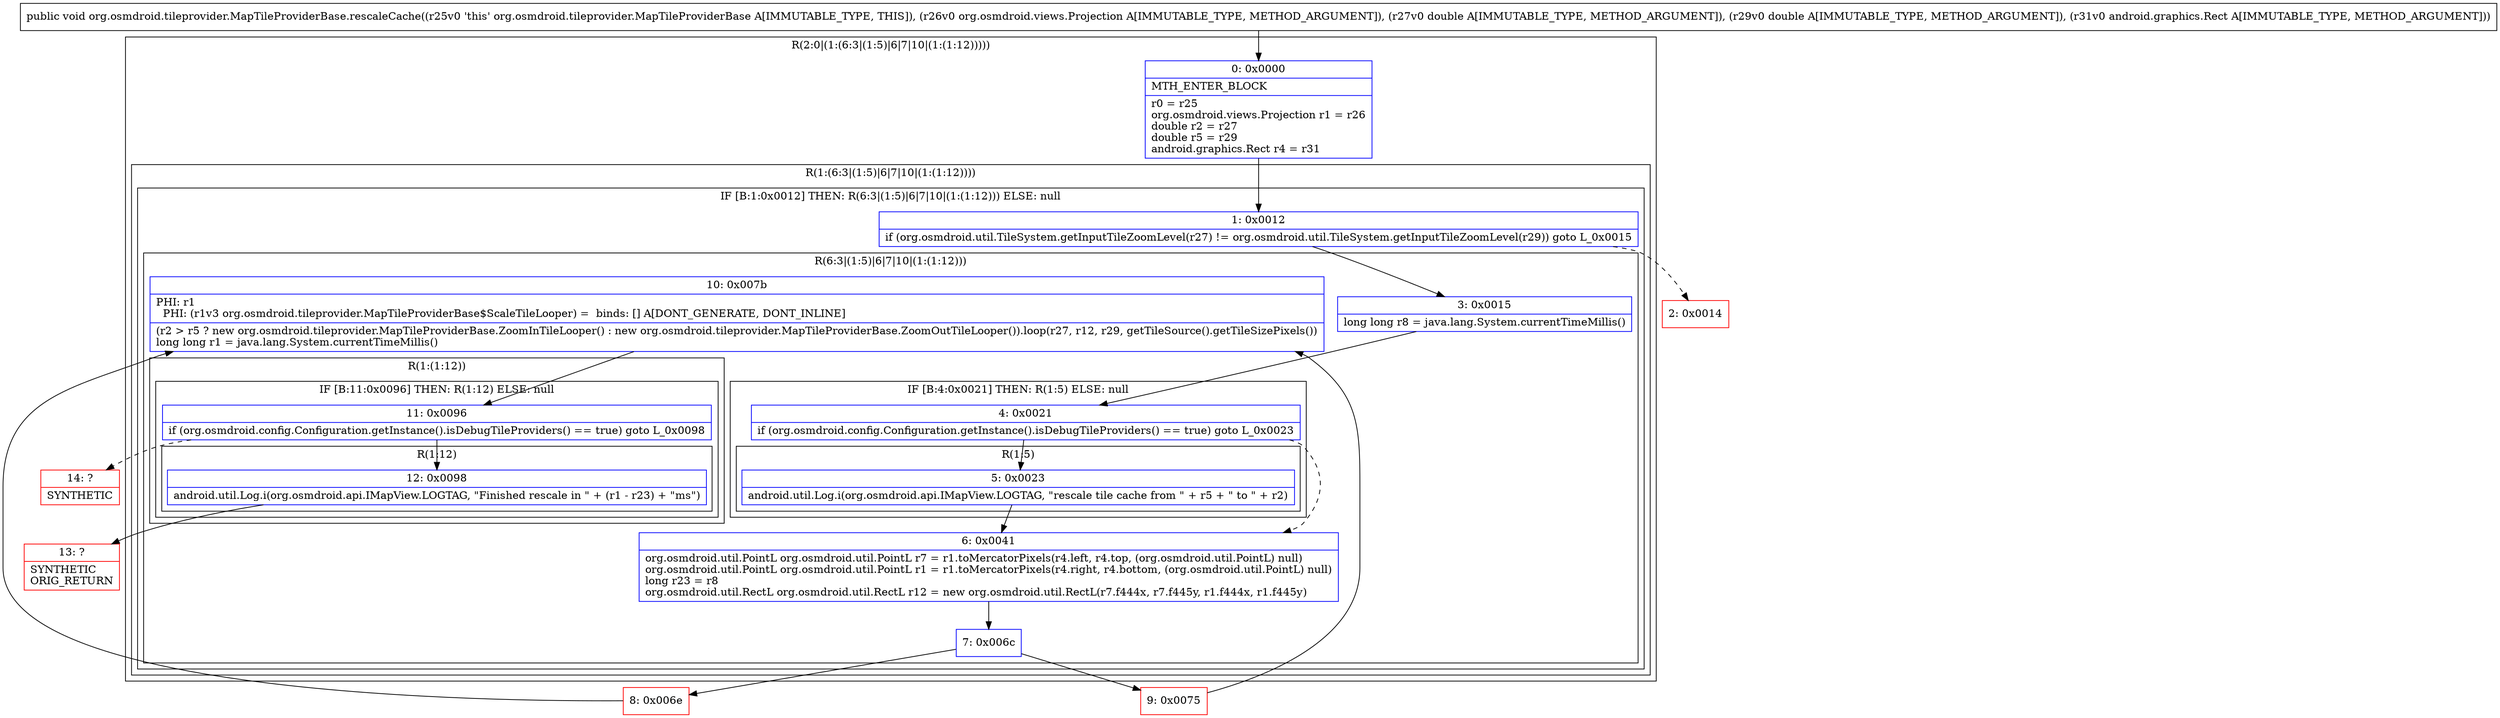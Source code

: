 digraph "CFG fororg.osmdroid.tileprovider.MapTileProviderBase.rescaleCache(Lorg\/osmdroid\/views\/Projection;DDLandroid\/graphics\/Rect;)V" {
subgraph cluster_Region_1878989585 {
label = "R(2:0|(1:(6:3|(1:5)|6|7|10|(1:(1:12)))))";
node [shape=record,color=blue];
Node_0 [shape=record,label="{0\:\ 0x0000|MTH_ENTER_BLOCK\l|r0 = r25\lorg.osmdroid.views.Projection r1 = r26\ldouble r2 = r27\ldouble r5 = r29\landroid.graphics.Rect r4 = r31\l}"];
subgraph cluster_Region_198175454 {
label = "R(1:(6:3|(1:5)|6|7|10|(1:(1:12))))";
node [shape=record,color=blue];
subgraph cluster_IfRegion_2745981 {
label = "IF [B:1:0x0012] THEN: R(6:3|(1:5)|6|7|10|(1:(1:12))) ELSE: null";
node [shape=record,color=blue];
Node_1 [shape=record,label="{1\:\ 0x0012|if (org.osmdroid.util.TileSystem.getInputTileZoomLevel(r27) != org.osmdroid.util.TileSystem.getInputTileZoomLevel(r29)) goto L_0x0015\l}"];
subgraph cluster_Region_1671647217 {
label = "R(6:3|(1:5)|6|7|10|(1:(1:12)))";
node [shape=record,color=blue];
Node_3 [shape=record,label="{3\:\ 0x0015|long long r8 = java.lang.System.currentTimeMillis()\l}"];
subgraph cluster_IfRegion_1630253554 {
label = "IF [B:4:0x0021] THEN: R(1:5) ELSE: null";
node [shape=record,color=blue];
Node_4 [shape=record,label="{4\:\ 0x0021|if (org.osmdroid.config.Configuration.getInstance().isDebugTileProviders() == true) goto L_0x0023\l}"];
subgraph cluster_Region_1781242678 {
label = "R(1:5)";
node [shape=record,color=blue];
Node_5 [shape=record,label="{5\:\ 0x0023|android.util.Log.i(org.osmdroid.api.IMapView.LOGTAG, \"rescale tile cache from \" + r5 + \" to \" + r2)\l}"];
}
}
Node_6 [shape=record,label="{6\:\ 0x0041|org.osmdroid.util.PointL org.osmdroid.util.PointL r7 = r1.toMercatorPixels(r4.left, r4.top, (org.osmdroid.util.PointL) null)\lorg.osmdroid.util.PointL org.osmdroid.util.PointL r1 = r1.toMercatorPixels(r4.right, r4.bottom, (org.osmdroid.util.PointL) null)\llong r23 = r8\lorg.osmdroid.util.RectL org.osmdroid.util.RectL r12 = new org.osmdroid.util.RectL(r7.f444x, r7.f445y, r1.f444x, r1.f445y)\l}"];
Node_7 [shape=record,label="{7\:\ 0x006c}"];
Node_10 [shape=record,label="{10\:\ 0x007b|PHI: r1 \l  PHI: (r1v3 org.osmdroid.tileprovider.MapTileProviderBase$ScaleTileLooper) =  binds: [] A[DONT_GENERATE, DONT_INLINE]\l|(r2 \> r5 ? new org.osmdroid.tileprovider.MapTileProviderBase.ZoomInTileLooper() : new org.osmdroid.tileprovider.MapTileProviderBase.ZoomOutTileLooper()).loop(r27, r12, r29, getTileSource().getTileSizePixels())\llong long r1 = java.lang.System.currentTimeMillis()\l}"];
subgraph cluster_Region_777609394 {
label = "R(1:(1:12))";
node [shape=record,color=blue];
subgraph cluster_IfRegion_1521809085 {
label = "IF [B:11:0x0096] THEN: R(1:12) ELSE: null";
node [shape=record,color=blue];
Node_11 [shape=record,label="{11\:\ 0x0096|if (org.osmdroid.config.Configuration.getInstance().isDebugTileProviders() == true) goto L_0x0098\l}"];
subgraph cluster_Region_1175217595 {
label = "R(1:12)";
node [shape=record,color=blue];
Node_12 [shape=record,label="{12\:\ 0x0098|android.util.Log.i(org.osmdroid.api.IMapView.LOGTAG, \"Finished rescale in \" + (r1 \- r23) + \"ms\")\l}"];
}
}
}
}
}
}
}
Node_2 [shape=record,color=red,label="{2\:\ 0x0014}"];
Node_8 [shape=record,color=red,label="{8\:\ 0x006e}"];
Node_9 [shape=record,color=red,label="{9\:\ 0x0075}"];
Node_13 [shape=record,color=red,label="{13\:\ ?|SYNTHETIC\lORIG_RETURN\l}"];
Node_14 [shape=record,color=red,label="{14\:\ ?|SYNTHETIC\l}"];
MethodNode[shape=record,label="{public void org.osmdroid.tileprovider.MapTileProviderBase.rescaleCache((r25v0 'this' org.osmdroid.tileprovider.MapTileProviderBase A[IMMUTABLE_TYPE, THIS]), (r26v0 org.osmdroid.views.Projection A[IMMUTABLE_TYPE, METHOD_ARGUMENT]), (r27v0 double A[IMMUTABLE_TYPE, METHOD_ARGUMENT]), (r29v0 double A[IMMUTABLE_TYPE, METHOD_ARGUMENT]), (r31v0 android.graphics.Rect A[IMMUTABLE_TYPE, METHOD_ARGUMENT])) }"];
MethodNode -> Node_0;
Node_0 -> Node_1;
Node_1 -> Node_2[style=dashed];
Node_1 -> Node_3;
Node_3 -> Node_4;
Node_4 -> Node_5;
Node_4 -> Node_6[style=dashed];
Node_5 -> Node_6;
Node_6 -> Node_7;
Node_7 -> Node_8;
Node_7 -> Node_9;
Node_10 -> Node_11;
Node_11 -> Node_12;
Node_11 -> Node_14[style=dashed];
Node_12 -> Node_13;
Node_8 -> Node_10;
Node_9 -> Node_10;
}

